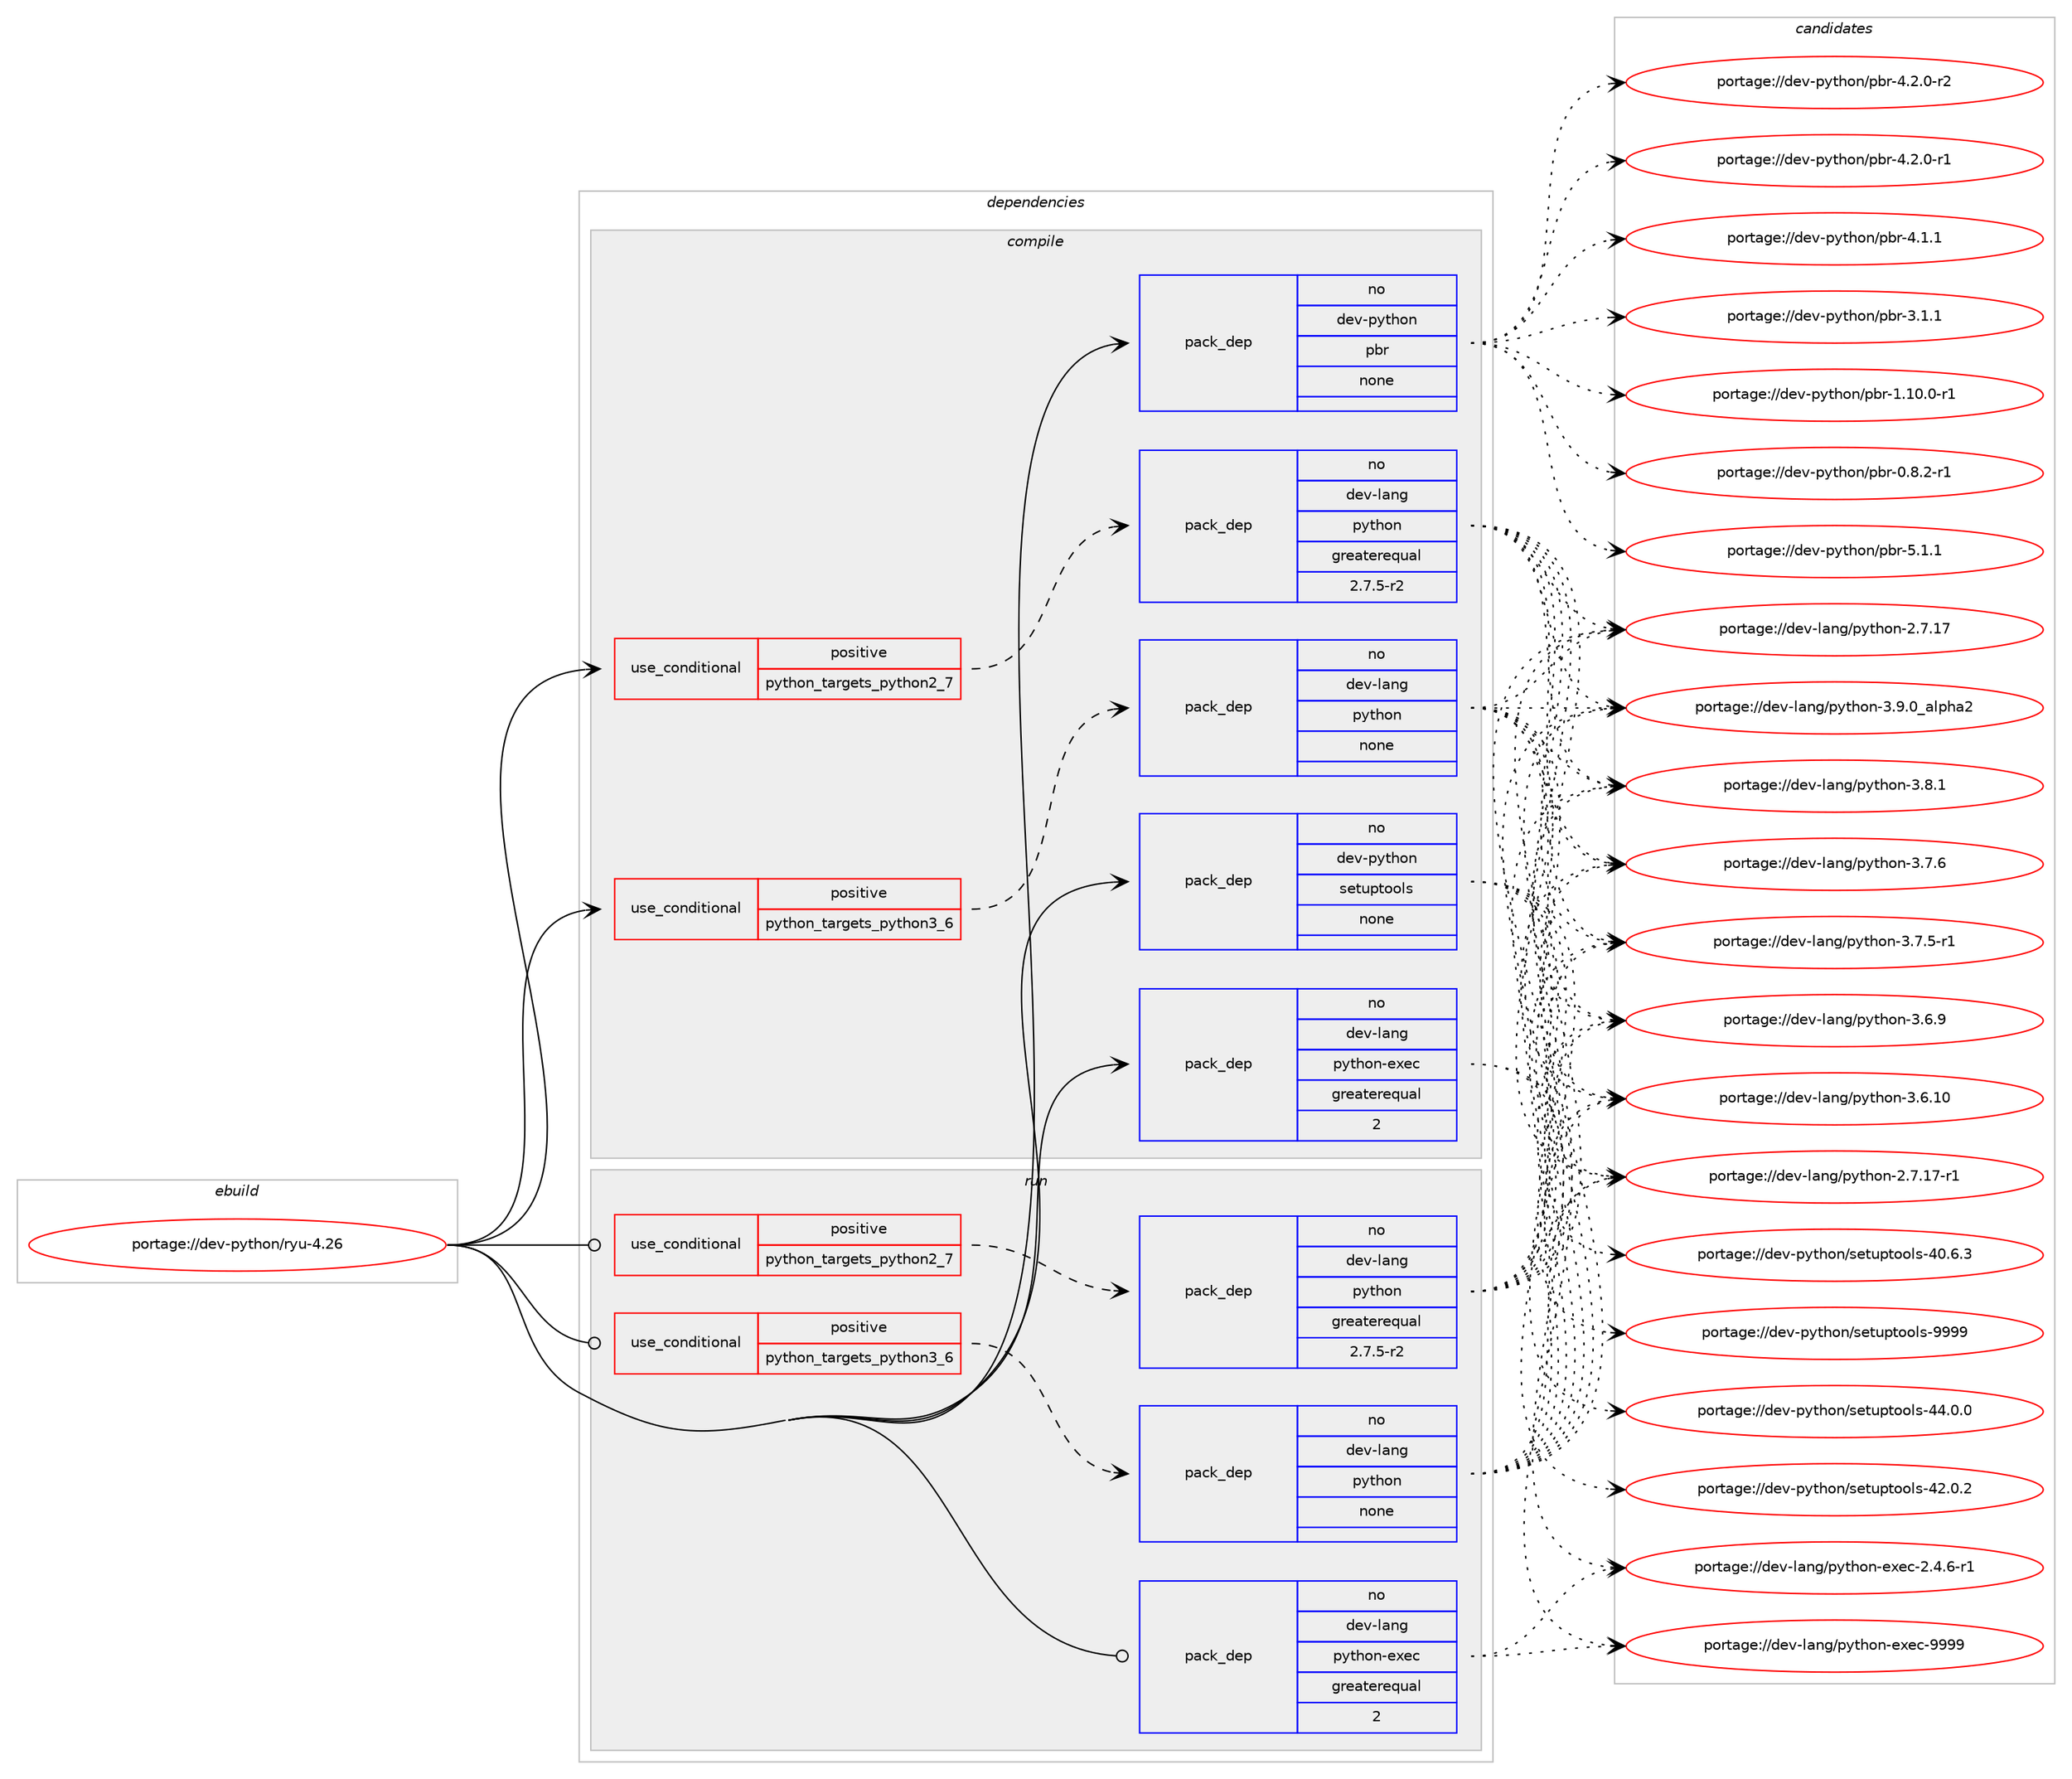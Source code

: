 digraph prolog {

# *************
# Graph options
# *************

newrank=true;
concentrate=true;
compound=true;
graph [rankdir=LR,fontname=Helvetica,fontsize=10,ranksep=1.5];#, ranksep=2.5, nodesep=0.2];
edge  [arrowhead=vee];
node  [fontname=Helvetica,fontsize=10];

# **********
# The ebuild
# **********

subgraph cluster_leftcol {
color=gray;
rank=same;
label=<<i>ebuild</i>>;
id [label="portage://dev-python/ryu-4.26", color=red, width=4, href="../dev-python/ryu-4.26.svg"];
}

# ****************
# The dependencies
# ****************

subgraph cluster_midcol {
color=gray;
label=<<i>dependencies</i>>;
subgraph cluster_compile {
fillcolor="#eeeeee";
style=filled;
label=<<i>compile</i>>;
subgraph cond106356 {
dependency426961 [label=<<TABLE BORDER="0" CELLBORDER="1" CELLSPACING="0" CELLPADDING="4"><TR><TD ROWSPAN="3" CELLPADDING="10">use_conditional</TD></TR><TR><TD>positive</TD></TR><TR><TD>python_targets_python2_7</TD></TR></TABLE>>, shape=none, color=red];
subgraph pack315707 {
dependency426962 [label=<<TABLE BORDER="0" CELLBORDER="1" CELLSPACING="0" CELLPADDING="4" WIDTH="220"><TR><TD ROWSPAN="6" CELLPADDING="30">pack_dep</TD></TR><TR><TD WIDTH="110">no</TD></TR><TR><TD>dev-lang</TD></TR><TR><TD>python</TD></TR><TR><TD>greaterequal</TD></TR><TR><TD>2.7.5-r2</TD></TR></TABLE>>, shape=none, color=blue];
}
dependency426961:e -> dependency426962:w [weight=20,style="dashed",arrowhead="vee"];
}
id:e -> dependency426961:w [weight=20,style="solid",arrowhead="vee"];
subgraph cond106357 {
dependency426963 [label=<<TABLE BORDER="0" CELLBORDER="1" CELLSPACING="0" CELLPADDING="4"><TR><TD ROWSPAN="3" CELLPADDING="10">use_conditional</TD></TR><TR><TD>positive</TD></TR><TR><TD>python_targets_python3_6</TD></TR></TABLE>>, shape=none, color=red];
subgraph pack315708 {
dependency426964 [label=<<TABLE BORDER="0" CELLBORDER="1" CELLSPACING="0" CELLPADDING="4" WIDTH="220"><TR><TD ROWSPAN="6" CELLPADDING="30">pack_dep</TD></TR><TR><TD WIDTH="110">no</TD></TR><TR><TD>dev-lang</TD></TR><TR><TD>python</TD></TR><TR><TD>none</TD></TR><TR><TD></TD></TR></TABLE>>, shape=none, color=blue];
}
dependency426963:e -> dependency426964:w [weight=20,style="dashed",arrowhead="vee"];
}
id:e -> dependency426963:w [weight=20,style="solid",arrowhead="vee"];
subgraph pack315709 {
dependency426965 [label=<<TABLE BORDER="0" CELLBORDER="1" CELLSPACING="0" CELLPADDING="4" WIDTH="220"><TR><TD ROWSPAN="6" CELLPADDING="30">pack_dep</TD></TR><TR><TD WIDTH="110">no</TD></TR><TR><TD>dev-lang</TD></TR><TR><TD>python-exec</TD></TR><TR><TD>greaterequal</TD></TR><TR><TD>2</TD></TR></TABLE>>, shape=none, color=blue];
}
id:e -> dependency426965:w [weight=20,style="solid",arrowhead="vee"];
subgraph pack315710 {
dependency426966 [label=<<TABLE BORDER="0" CELLBORDER="1" CELLSPACING="0" CELLPADDING="4" WIDTH="220"><TR><TD ROWSPAN="6" CELLPADDING="30">pack_dep</TD></TR><TR><TD WIDTH="110">no</TD></TR><TR><TD>dev-python</TD></TR><TR><TD>pbr</TD></TR><TR><TD>none</TD></TR><TR><TD></TD></TR></TABLE>>, shape=none, color=blue];
}
id:e -> dependency426966:w [weight=20,style="solid",arrowhead="vee"];
subgraph pack315711 {
dependency426967 [label=<<TABLE BORDER="0" CELLBORDER="1" CELLSPACING="0" CELLPADDING="4" WIDTH="220"><TR><TD ROWSPAN="6" CELLPADDING="30">pack_dep</TD></TR><TR><TD WIDTH="110">no</TD></TR><TR><TD>dev-python</TD></TR><TR><TD>setuptools</TD></TR><TR><TD>none</TD></TR><TR><TD></TD></TR></TABLE>>, shape=none, color=blue];
}
id:e -> dependency426967:w [weight=20,style="solid",arrowhead="vee"];
}
subgraph cluster_compileandrun {
fillcolor="#eeeeee";
style=filled;
label=<<i>compile and run</i>>;
}
subgraph cluster_run {
fillcolor="#eeeeee";
style=filled;
label=<<i>run</i>>;
subgraph cond106358 {
dependency426968 [label=<<TABLE BORDER="0" CELLBORDER="1" CELLSPACING="0" CELLPADDING="4"><TR><TD ROWSPAN="3" CELLPADDING="10">use_conditional</TD></TR><TR><TD>positive</TD></TR><TR><TD>python_targets_python2_7</TD></TR></TABLE>>, shape=none, color=red];
subgraph pack315712 {
dependency426969 [label=<<TABLE BORDER="0" CELLBORDER="1" CELLSPACING="0" CELLPADDING="4" WIDTH="220"><TR><TD ROWSPAN="6" CELLPADDING="30">pack_dep</TD></TR><TR><TD WIDTH="110">no</TD></TR><TR><TD>dev-lang</TD></TR><TR><TD>python</TD></TR><TR><TD>greaterequal</TD></TR><TR><TD>2.7.5-r2</TD></TR></TABLE>>, shape=none, color=blue];
}
dependency426968:e -> dependency426969:w [weight=20,style="dashed",arrowhead="vee"];
}
id:e -> dependency426968:w [weight=20,style="solid",arrowhead="odot"];
subgraph cond106359 {
dependency426970 [label=<<TABLE BORDER="0" CELLBORDER="1" CELLSPACING="0" CELLPADDING="4"><TR><TD ROWSPAN="3" CELLPADDING="10">use_conditional</TD></TR><TR><TD>positive</TD></TR><TR><TD>python_targets_python3_6</TD></TR></TABLE>>, shape=none, color=red];
subgraph pack315713 {
dependency426971 [label=<<TABLE BORDER="0" CELLBORDER="1" CELLSPACING="0" CELLPADDING="4" WIDTH="220"><TR><TD ROWSPAN="6" CELLPADDING="30">pack_dep</TD></TR><TR><TD WIDTH="110">no</TD></TR><TR><TD>dev-lang</TD></TR><TR><TD>python</TD></TR><TR><TD>none</TD></TR><TR><TD></TD></TR></TABLE>>, shape=none, color=blue];
}
dependency426970:e -> dependency426971:w [weight=20,style="dashed",arrowhead="vee"];
}
id:e -> dependency426970:w [weight=20,style="solid",arrowhead="odot"];
subgraph pack315714 {
dependency426972 [label=<<TABLE BORDER="0" CELLBORDER="1" CELLSPACING="0" CELLPADDING="4" WIDTH="220"><TR><TD ROWSPAN="6" CELLPADDING="30">pack_dep</TD></TR><TR><TD WIDTH="110">no</TD></TR><TR><TD>dev-lang</TD></TR><TR><TD>python-exec</TD></TR><TR><TD>greaterequal</TD></TR><TR><TD>2</TD></TR></TABLE>>, shape=none, color=blue];
}
id:e -> dependency426972:w [weight=20,style="solid",arrowhead="odot"];
}
}

# **************
# The candidates
# **************

subgraph cluster_choices {
rank=same;
color=gray;
label=<<i>candidates</i>>;

subgraph choice315707 {
color=black;
nodesep=1;
choice10010111845108971101034711212111610411111045514657464895971081121049750 [label="portage://dev-lang/python-3.9.0_alpha2", color=red, width=4,href="../dev-lang/python-3.9.0_alpha2.svg"];
choice100101118451089711010347112121116104111110455146564649 [label="portage://dev-lang/python-3.8.1", color=red, width=4,href="../dev-lang/python-3.8.1.svg"];
choice100101118451089711010347112121116104111110455146554654 [label="portage://dev-lang/python-3.7.6", color=red, width=4,href="../dev-lang/python-3.7.6.svg"];
choice1001011184510897110103471121211161041111104551465546534511449 [label="portage://dev-lang/python-3.7.5-r1", color=red, width=4,href="../dev-lang/python-3.7.5-r1.svg"];
choice100101118451089711010347112121116104111110455146544657 [label="portage://dev-lang/python-3.6.9", color=red, width=4,href="../dev-lang/python-3.6.9.svg"];
choice10010111845108971101034711212111610411111045514654464948 [label="portage://dev-lang/python-3.6.10", color=red, width=4,href="../dev-lang/python-3.6.10.svg"];
choice100101118451089711010347112121116104111110455046554649554511449 [label="portage://dev-lang/python-2.7.17-r1", color=red, width=4,href="../dev-lang/python-2.7.17-r1.svg"];
choice10010111845108971101034711212111610411111045504655464955 [label="portage://dev-lang/python-2.7.17", color=red, width=4,href="../dev-lang/python-2.7.17.svg"];
dependency426962:e -> choice10010111845108971101034711212111610411111045514657464895971081121049750:w [style=dotted,weight="100"];
dependency426962:e -> choice100101118451089711010347112121116104111110455146564649:w [style=dotted,weight="100"];
dependency426962:e -> choice100101118451089711010347112121116104111110455146554654:w [style=dotted,weight="100"];
dependency426962:e -> choice1001011184510897110103471121211161041111104551465546534511449:w [style=dotted,weight="100"];
dependency426962:e -> choice100101118451089711010347112121116104111110455146544657:w [style=dotted,weight="100"];
dependency426962:e -> choice10010111845108971101034711212111610411111045514654464948:w [style=dotted,weight="100"];
dependency426962:e -> choice100101118451089711010347112121116104111110455046554649554511449:w [style=dotted,weight="100"];
dependency426962:e -> choice10010111845108971101034711212111610411111045504655464955:w [style=dotted,weight="100"];
}
subgraph choice315708 {
color=black;
nodesep=1;
choice10010111845108971101034711212111610411111045514657464895971081121049750 [label="portage://dev-lang/python-3.9.0_alpha2", color=red, width=4,href="../dev-lang/python-3.9.0_alpha2.svg"];
choice100101118451089711010347112121116104111110455146564649 [label="portage://dev-lang/python-3.8.1", color=red, width=4,href="../dev-lang/python-3.8.1.svg"];
choice100101118451089711010347112121116104111110455146554654 [label="portage://dev-lang/python-3.7.6", color=red, width=4,href="../dev-lang/python-3.7.6.svg"];
choice1001011184510897110103471121211161041111104551465546534511449 [label="portage://dev-lang/python-3.7.5-r1", color=red, width=4,href="../dev-lang/python-3.7.5-r1.svg"];
choice100101118451089711010347112121116104111110455146544657 [label="portage://dev-lang/python-3.6.9", color=red, width=4,href="../dev-lang/python-3.6.9.svg"];
choice10010111845108971101034711212111610411111045514654464948 [label="portage://dev-lang/python-3.6.10", color=red, width=4,href="../dev-lang/python-3.6.10.svg"];
choice100101118451089711010347112121116104111110455046554649554511449 [label="portage://dev-lang/python-2.7.17-r1", color=red, width=4,href="../dev-lang/python-2.7.17-r1.svg"];
choice10010111845108971101034711212111610411111045504655464955 [label="portage://dev-lang/python-2.7.17", color=red, width=4,href="../dev-lang/python-2.7.17.svg"];
dependency426964:e -> choice10010111845108971101034711212111610411111045514657464895971081121049750:w [style=dotted,weight="100"];
dependency426964:e -> choice100101118451089711010347112121116104111110455146564649:w [style=dotted,weight="100"];
dependency426964:e -> choice100101118451089711010347112121116104111110455146554654:w [style=dotted,weight="100"];
dependency426964:e -> choice1001011184510897110103471121211161041111104551465546534511449:w [style=dotted,weight="100"];
dependency426964:e -> choice100101118451089711010347112121116104111110455146544657:w [style=dotted,weight="100"];
dependency426964:e -> choice10010111845108971101034711212111610411111045514654464948:w [style=dotted,weight="100"];
dependency426964:e -> choice100101118451089711010347112121116104111110455046554649554511449:w [style=dotted,weight="100"];
dependency426964:e -> choice10010111845108971101034711212111610411111045504655464955:w [style=dotted,weight="100"];
}
subgraph choice315709 {
color=black;
nodesep=1;
choice10010111845108971101034711212111610411111045101120101994557575757 [label="portage://dev-lang/python-exec-9999", color=red, width=4,href="../dev-lang/python-exec-9999.svg"];
choice10010111845108971101034711212111610411111045101120101994550465246544511449 [label="portage://dev-lang/python-exec-2.4.6-r1", color=red, width=4,href="../dev-lang/python-exec-2.4.6-r1.svg"];
dependency426965:e -> choice10010111845108971101034711212111610411111045101120101994557575757:w [style=dotted,weight="100"];
dependency426965:e -> choice10010111845108971101034711212111610411111045101120101994550465246544511449:w [style=dotted,weight="100"];
}
subgraph choice315710 {
color=black;
nodesep=1;
choice100101118451121211161041111104711298114455346494649 [label="portage://dev-python/pbr-5.1.1", color=red, width=4,href="../dev-python/pbr-5.1.1.svg"];
choice1001011184511212111610411111047112981144552465046484511450 [label="portage://dev-python/pbr-4.2.0-r2", color=red, width=4,href="../dev-python/pbr-4.2.0-r2.svg"];
choice1001011184511212111610411111047112981144552465046484511449 [label="portage://dev-python/pbr-4.2.0-r1", color=red, width=4,href="../dev-python/pbr-4.2.0-r1.svg"];
choice100101118451121211161041111104711298114455246494649 [label="portage://dev-python/pbr-4.1.1", color=red, width=4,href="../dev-python/pbr-4.1.1.svg"];
choice100101118451121211161041111104711298114455146494649 [label="portage://dev-python/pbr-3.1.1", color=red, width=4,href="../dev-python/pbr-3.1.1.svg"];
choice100101118451121211161041111104711298114454946494846484511449 [label="portage://dev-python/pbr-1.10.0-r1", color=red, width=4,href="../dev-python/pbr-1.10.0-r1.svg"];
choice1001011184511212111610411111047112981144548465646504511449 [label="portage://dev-python/pbr-0.8.2-r1", color=red, width=4,href="../dev-python/pbr-0.8.2-r1.svg"];
dependency426966:e -> choice100101118451121211161041111104711298114455346494649:w [style=dotted,weight="100"];
dependency426966:e -> choice1001011184511212111610411111047112981144552465046484511450:w [style=dotted,weight="100"];
dependency426966:e -> choice1001011184511212111610411111047112981144552465046484511449:w [style=dotted,weight="100"];
dependency426966:e -> choice100101118451121211161041111104711298114455246494649:w [style=dotted,weight="100"];
dependency426966:e -> choice100101118451121211161041111104711298114455146494649:w [style=dotted,weight="100"];
dependency426966:e -> choice100101118451121211161041111104711298114454946494846484511449:w [style=dotted,weight="100"];
dependency426966:e -> choice1001011184511212111610411111047112981144548465646504511449:w [style=dotted,weight="100"];
}
subgraph choice315711 {
color=black;
nodesep=1;
choice10010111845112121116104111110471151011161171121161111111081154557575757 [label="portage://dev-python/setuptools-9999", color=red, width=4,href="../dev-python/setuptools-9999.svg"];
choice100101118451121211161041111104711510111611711211611111110811545525246484648 [label="portage://dev-python/setuptools-44.0.0", color=red, width=4,href="../dev-python/setuptools-44.0.0.svg"];
choice100101118451121211161041111104711510111611711211611111110811545525046484650 [label="portage://dev-python/setuptools-42.0.2", color=red, width=4,href="../dev-python/setuptools-42.0.2.svg"];
choice100101118451121211161041111104711510111611711211611111110811545524846544651 [label="portage://dev-python/setuptools-40.6.3", color=red, width=4,href="../dev-python/setuptools-40.6.3.svg"];
dependency426967:e -> choice10010111845112121116104111110471151011161171121161111111081154557575757:w [style=dotted,weight="100"];
dependency426967:e -> choice100101118451121211161041111104711510111611711211611111110811545525246484648:w [style=dotted,weight="100"];
dependency426967:e -> choice100101118451121211161041111104711510111611711211611111110811545525046484650:w [style=dotted,weight="100"];
dependency426967:e -> choice100101118451121211161041111104711510111611711211611111110811545524846544651:w [style=dotted,weight="100"];
}
subgraph choice315712 {
color=black;
nodesep=1;
choice10010111845108971101034711212111610411111045514657464895971081121049750 [label="portage://dev-lang/python-3.9.0_alpha2", color=red, width=4,href="../dev-lang/python-3.9.0_alpha2.svg"];
choice100101118451089711010347112121116104111110455146564649 [label="portage://dev-lang/python-3.8.1", color=red, width=4,href="../dev-lang/python-3.8.1.svg"];
choice100101118451089711010347112121116104111110455146554654 [label="portage://dev-lang/python-3.7.6", color=red, width=4,href="../dev-lang/python-3.7.6.svg"];
choice1001011184510897110103471121211161041111104551465546534511449 [label="portage://dev-lang/python-3.7.5-r1", color=red, width=4,href="../dev-lang/python-3.7.5-r1.svg"];
choice100101118451089711010347112121116104111110455146544657 [label="portage://dev-lang/python-3.6.9", color=red, width=4,href="../dev-lang/python-3.6.9.svg"];
choice10010111845108971101034711212111610411111045514654464948 [label="portage://dev-lang/python-3.6.10", color=red, width=4,href="../dev-lang/python-3.6.10.svg"];
choice100101118451089711010347112121116104111110455046554649554511449 [label="portage://dev-lang/python-2.7.17-r1", color=red, width=4,href="../dev-lang/python-2.7.17-r1.svg"];
choice10010111845108971101034711212111610411111045504655464955 [label="portage://dev-lang/python-2.7.17", color=red, width=4,href="../dev-lang/python-2.7.17.svg"];
dependency426969:e -> choice10010111845108971101034711212111610411111045514657464895971081121049750:w [style=dotted,weight="100"];
dependency426969:e -> choice100101118451089711010347112121116104111110455146564649:w [style=dotted,weight="100"];
dependency426969:e -> choice100101118451089711010347112121116104111110455146554654:w [style=dotted,weight="100"];
dependency426969:e -> choice1001011184510897110103471121211161041111104551465546534511449:w [style=dotted,weight="100"];
dependency426969:e -> choice100101118451089711010347112121116104111110455146544657:w [style=dotted,weight="100"];
dependency426969:e -> choice10010111845108971101034711212111610411111045514654464948:w [style=dotted,weight="100"];
dependency426969:e -> choice100101118451089711010347112121116104111110455046554649554511449:w [style=dotted,weight="100"];
dependency426969:e -> choice10010111845108971101034711212111610411111045504655464955:w [style=dotted,weight="100"];
}
subgraph choice315713 {
color=black;
nodesep=1;
choice10010111845108971101034711212111610411111045514657464895971081121049750 [label="portage://dev-lang/python-3.9.0_alpha2", color=red, width=4,href="../dev-lang/python-3.9.0_alpha2.svg"];
choice100101118451089711010347112121116104111110455146564649 [label="portage://dev-lang/python-3.8.1", color=red, width=4,href="../dev-lang/python-3.8.1.svg"];
choice100101118451089711010347112121116104111110455146554654 [label="portage://dev-lang/python-3.7.6", color=red, width=4,href="../dev-lang/python-3.7.6.svg"];
choice1001011184510897110103471121211161041111104551465546534511449 [label="portage://dev-lang/python-3.7.5-r1", color=red, width=4,href="../dev-lang/python-3.7.5-r1.svg"];
choice100101118451089711010347112121116104111110455146544657 [label="portage://dev-lang/python-3.6.9", color=red, width=4,href="../dev-lang/python-3.6.9.svg"];
choice10010111845108971101034711212111610411111045514654464948 [label="portage://dev-lang/python-3.6.10", color=red, width=4,href="../dev-lang/python-3.6.10.svg"];
choice100101118451089711010347112121116104111110455046554649554511449 [label="portage://dev-lang/python-2.7.17-r1", color=red, width=4,href="../dev-lang/python-2.7.17-r1.svg"];
choice10010111845108971101034711212111610411111045504655464955 [label="portage://dev-lang/python-2.7.17", color=red, width=4,href="../dev-lang/python-2.7.17.svg"];
dependency426971:e -> choice10010111845108971101034711212111610411111045514657464895971081121049750:w [style=dotted,weight="100"];
dependency426971:e -> choice100101118451089711010347112121116104111110455146564649:w [style=dotted,weight="100"];
dependency426971:e -> choice100101118451089711010347112121116104111110455146554654:w [style=dotted,weight="100"];
dependency426971:e -> choice1001011184510897110103471121211161041111104551465546534511449:w [style=dotted,weight="100"];
dependency426971:e -> choice100101118451089711010347112121116104111110455146544657:w [style=dotted,weight="100"];
dependency426971:e -> choice10010111845108971101034711212111610411111045514654464948:w [style=dotted,weight="100"];
dependency426971:e -> choice100101118451089711010347112121116104111110455046554649554511449:w [style=dotted,weight="100"];
dependency426971:e -> choice10010111845108971101034711212111610411111045504655464955:w [style=dotted,weight="100"];
}
subgraph choice315714 {
color=black;
nodesep=1;
choice10010111845108971101034711212111610411111045101120101994557575757 [label="portage://dev-lang/python-exec-9999", color=red, width=4,href="../dev-lang/python-exec-9999.svg"];
choice10010111845108971101034711212111610411111045101120101994550465246544511449 [label="portage://dev-lang/python-exec-2.4.6-r1", color=red, width=4,href="../dev-lang/python-exec-2.4.6-r1.svg"];
dependency426972:e -> choice10010111845108971101034711212111610411111045101120101994557575757:w [style=dotted,weight="100"];
dependency426972:e -> choice10010111845108971101034711212111610411111045101120101994550465246544511449:w [style=dotted,weight="100"];
}
}

}
